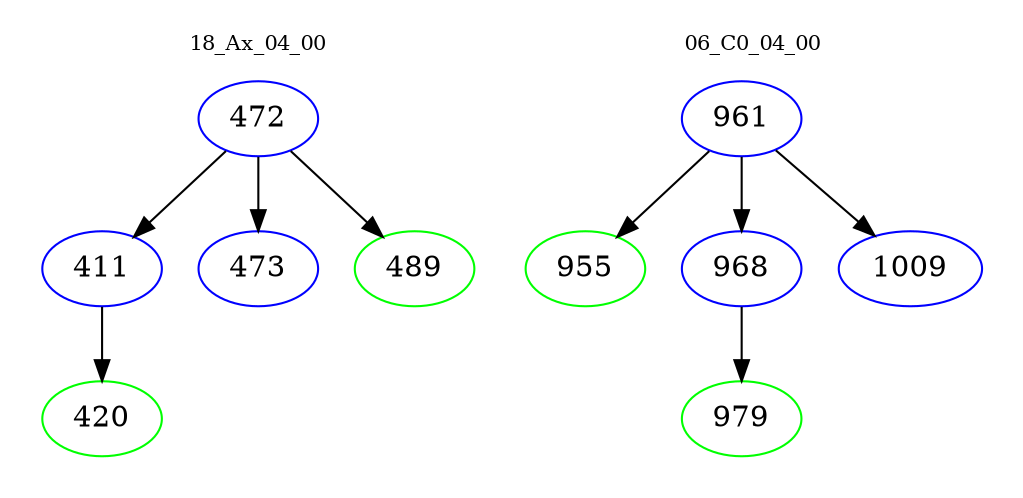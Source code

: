 digraph{
subgraph cluster_0 {
color = white
label = "18_Ax_04_00";
fontsize=10;
T0_472 [label="472", color="blue"]
T0_472 -> T0_411 [color="black"]
T0_411 [label="411", color="blue"]
T0_411 -> T0_420 [color="black"]
T0_420 [label="420", color="green"]
T0_472 -> T0_473 [color="black"]
T0_473 [label="473", color="blue"]
T0_472 -> T0_489 [color="black"]
T0_489 [label="489", color="green"]
}
subgraph cluster_1 {
color = white
label = "06_C0_04_00";
fontsize=10;
T1_961 [label="961", color="blue"]
T1_961 -> T1_955 [color="black"]
T1_955 [label="955", color="green"]
T1_961 -> T1_968 [color="black"]
T1_968 [label="968", color="blue"]
T1_968 -> T1_979 [color="black"]
T1_979 [label="979", color="green"]
T1_961 -> T1_1009 [color="black"]
T1_1009 [label="1009", color="blue"]
}
}
